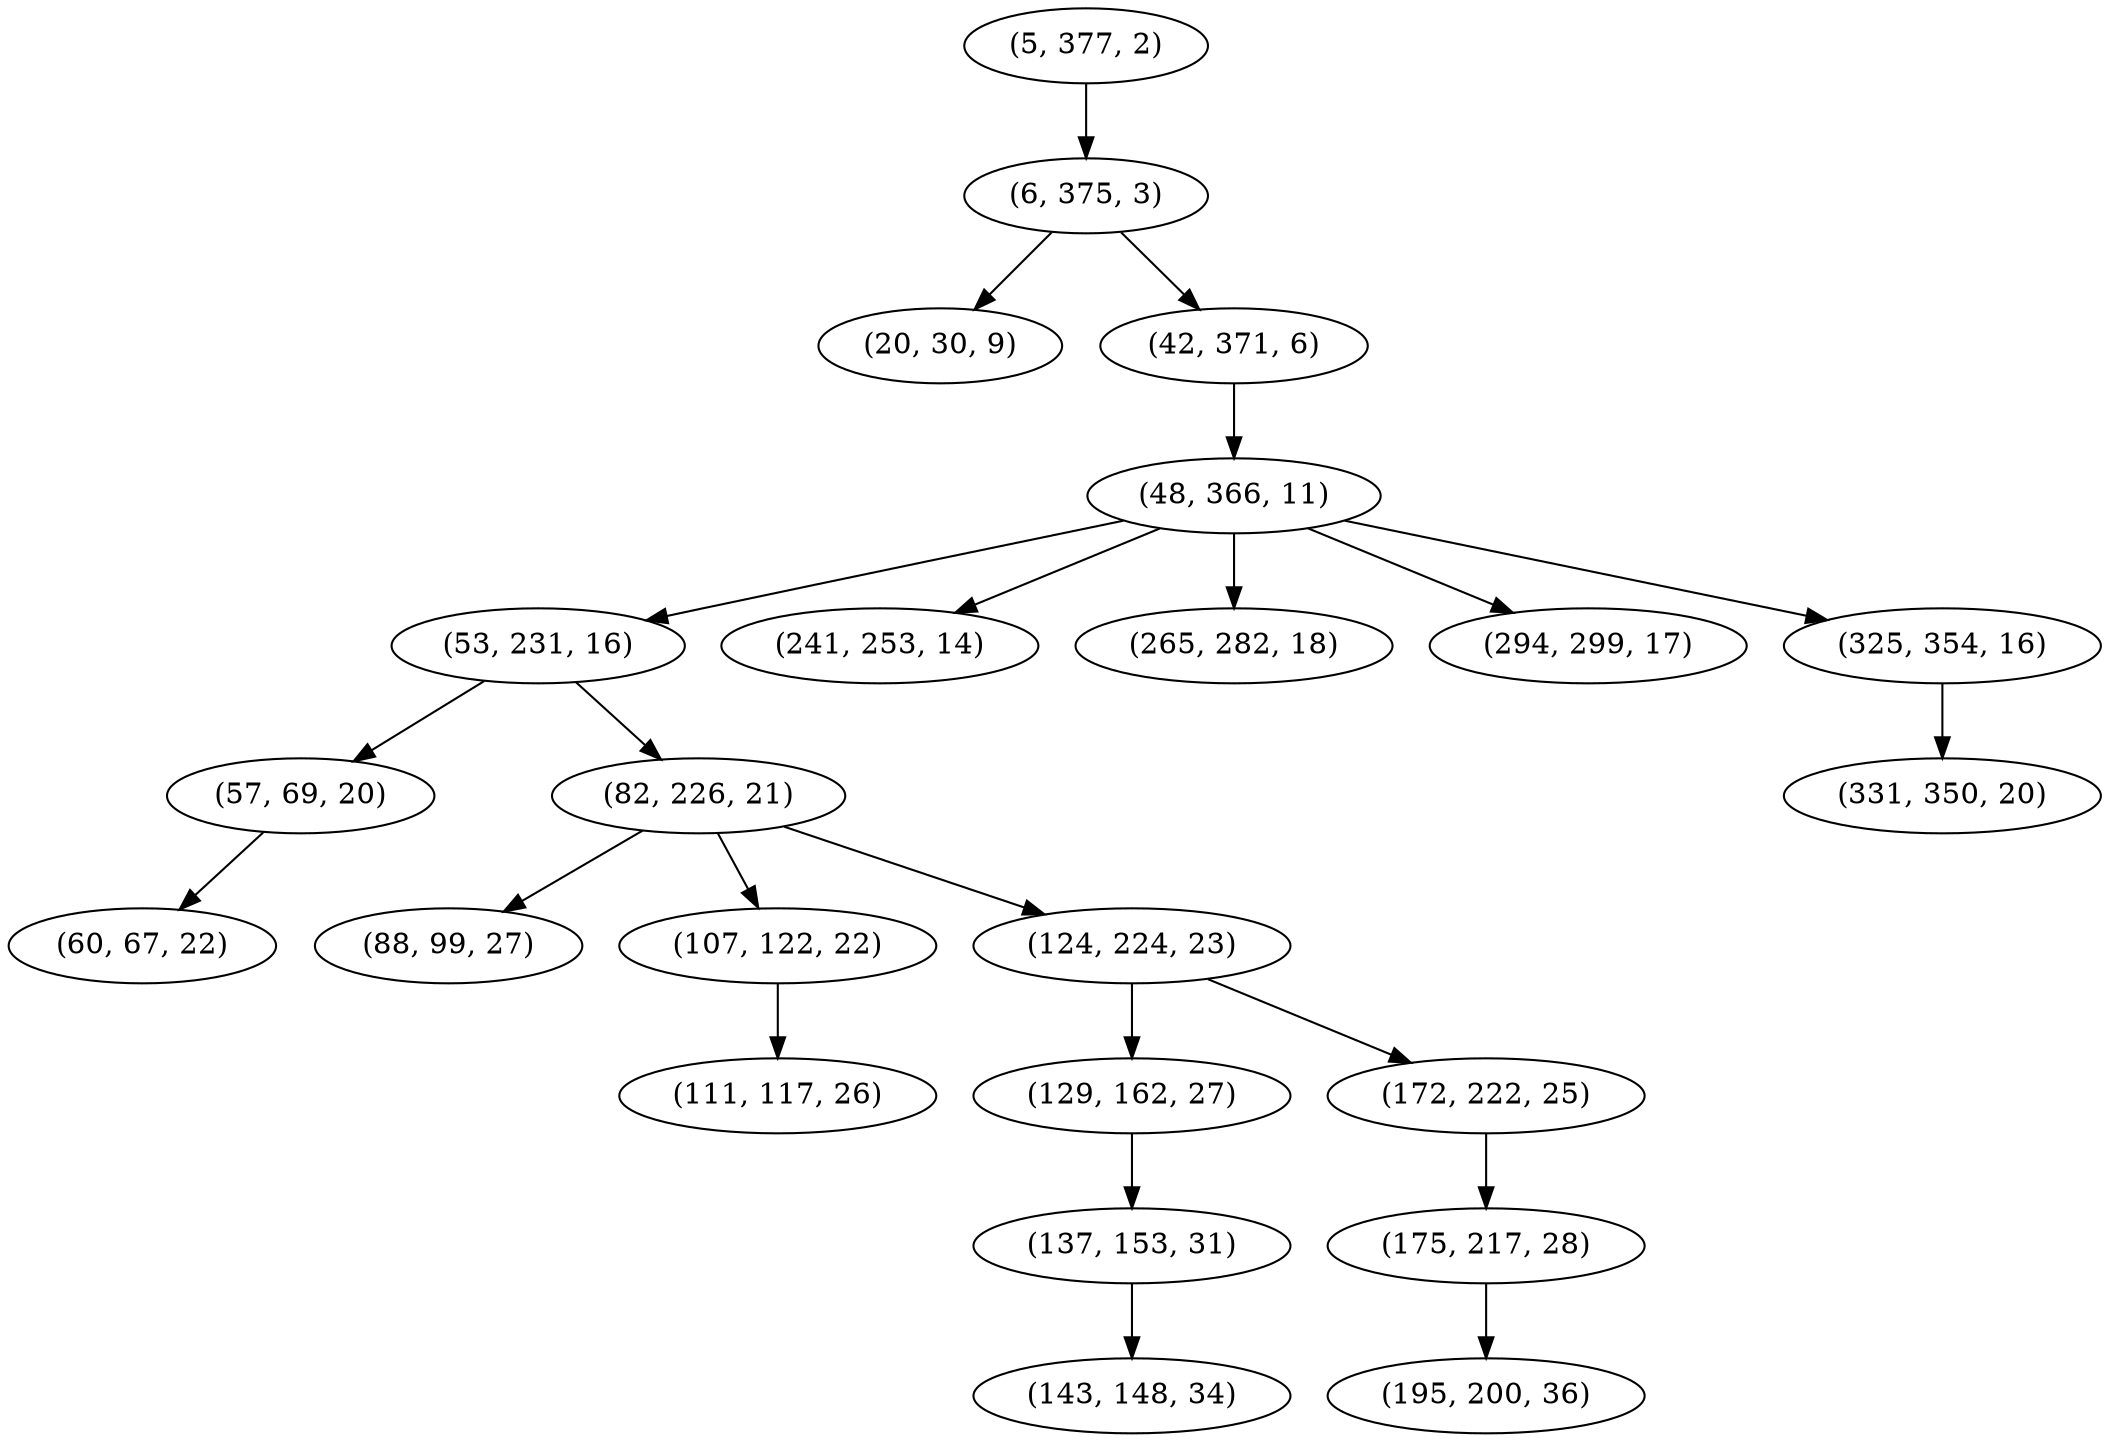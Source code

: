 digraph tree {
    "(5, 377, 2)";
    "(6, 375, 3)";
    "(20, 30, 9)";
    "(42, 371, 6)";
    "(48, 366, 11)";
    "(53, 231, 16)";
    "(57, 69, 20)";
    "(60, 67, 22)";
    "(82, 226, 21)";
    "(88, 99, 27)";
    "(107, 122, 22)";
    "(111, 117, 26)";
    "(124, 224, 23)";
    "(129, 162, 27)";
    "(137, 153, 31)";
    "(143, 148, 34)";
    "(172, 222, 25)";
    "(175, 217, 28)";
    "(195, 200, 36)";
    "(241, 253, 14)";
    "(265, 282, 18)";
    "(294, 299, 17)";
    "(325, 354, 16)";
    "(331, 350, 20)";
    "(5, 377, 2)" -> "(6, 375, 3)";
    "(6, 375, 3)" -> "(20, 30, 9)";
    "(6, 375, 3)" -> "(42, 371, 6)";
    "(42, 371, 6)" -> "(48, 366, 11)";
    "(48, 366, 11)" -> "(53, 231, 16)";
    "(48, 366, 11)" -> "(241, 253, 14)";
    "(48, 366, 11)" -> "(265, 282, 18)";
    "(48, 366, 11)" -> "(294, 299, 17)";
    "(48, 366, 11)" -> "(325, 354, 16)";
    "(53, 231, 16)" -> "(57, 69, 20)";
    "(53, 231, 16)" -> "(82, 226, 21)";
    "(57, 69, 20)" -> "(60, 67, 22)";
    "(82, 226, 21)" -> "(88, 99, 27)";
    "(82, 226, 21)" -> "(107, 122, 22)";
    "(82, 226, 21)" -> "(124, 224, 23)";
    "(107, 122, 22)" -> "(111, 117, 26)";
    "(124, 224, 23)" -> "(129, 162, 27)";
    "(124, 224, 23)" -> "(172, 222, 25)";
    "(129, 162, 27)" -> "(137, 153, 31)";
    "(137, 153, 31)" -> "(143, 148, 34)";
    "(172, 222, 25)" -> "(175, 217, 28)";
    "(175, 217, 28)" -> "(195, 200, 36)";
    "(325, 354, 16)" -> "(331, 350, 20)";
}
